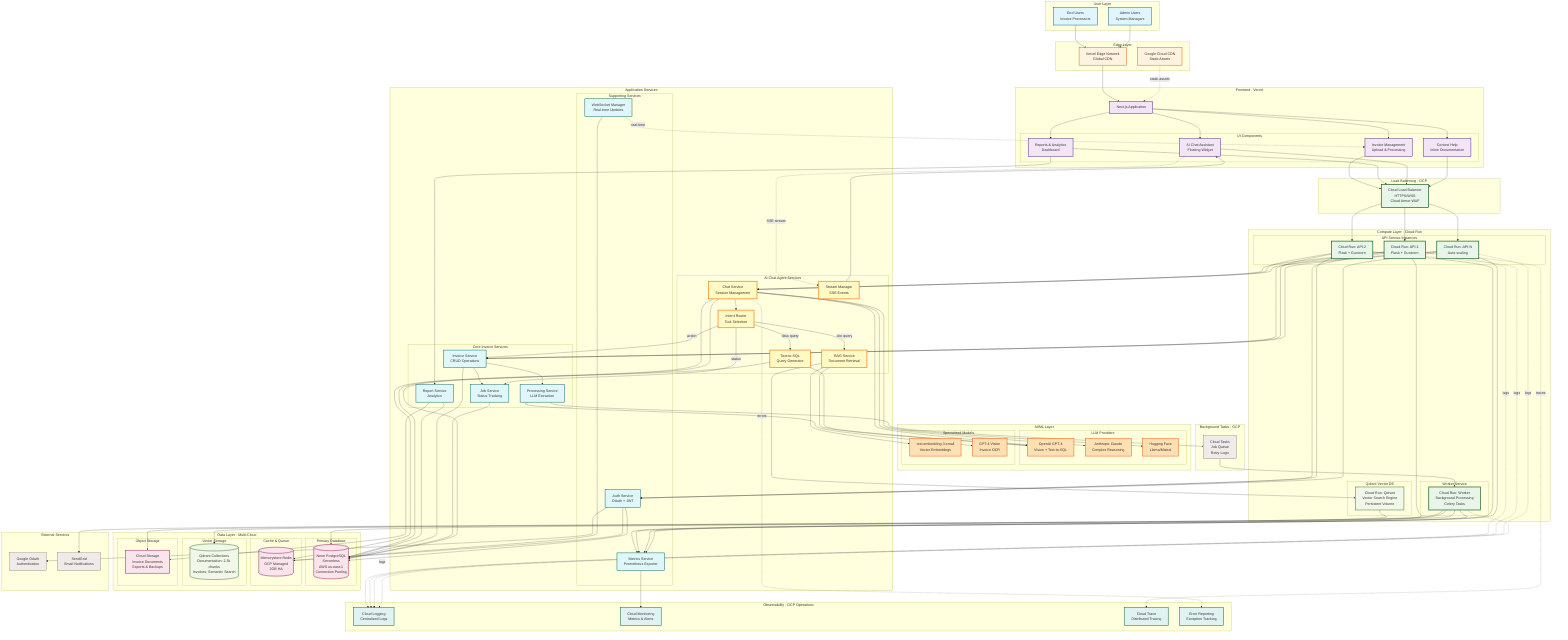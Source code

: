 graph TB
    %% Complete DoxIn System with AI Chat Agent Integration
    %% Production GCP Architecture

    subgraph "User Layer"
        Users[End Users<br/>Invoice Processors]
        Admins[Admin Users<br/>System Managers]
    end

    subgraph "Frontend - Vercel"
        NextJS[Next.js Application]

        subgraph "UI Components"
            InvoiceUI[Invoice Management<br/>Upload & Processing]
            ReportUI[Reports & Analytics<br/>Dashboard]
            ChatUI[AI Chat Assistant<br/>Floating Widget]
            HelpUI[Context Help<br/>Inline Documentation]
        end
    end

    subgraph "Edge Layer"
        Vercel[Vercel Edge Network<br/>Global CDN]
        CloudCDN[Google Cloud CDN<br/>Static Assets]
    end

    subgraph "Load Balancing - GCP"
        GLB[Cloud Load Balancer<br/>HTTPS/WSS<br/>Cloud Armor WAF]
    end

    subgraph "Compute Layer - Cloud Run"
        direction TB

        subgraph "API Service Instances"
            API1[Cloud Run: API-1<br/>Flask + Gunicorn]
            API2[Cloud Run: API-2<br/>Flask + Gunicorn]
            API3[Cloud Run: API-N<br/>Auto-scaling]
        end

        subgraph "Worker Service"
            Worker[Cloud Run: Worker<br/>Background Processing<br/>Celery Tasks]
        end

        subgraph "Qdrant Vector DB"
            QdrantService[Cloud Run: Qdrant<br/>Vector Search Engine<br/>Persistent Volume]
        end
    end

    subgraph "Application Services"
        direction TB

        subgraph "Core Invoice Services"
            InvoiceService[Invoice Service<br/>CRUD Operations]
            ProcessingService[Processing Service<br/>LLM Extraction]
            JobService[Job Service<br/>Status Tracking]
            ReportService[Report Service<br/>Analytics]
        end

        subgraph "AI Chat Agent Services"
            ChatService[Chat Service<br/>Session Management]
            IntentService[Intent Router<br/>Tool Selection]
            RAGService[RAG Service<br/>Document Retrieval]
            SQLService[Text-to-SQL<br/>Query Generator]
            StreamService[Stream Manager<br/>SSE Events]
        end

        subgraph "Supporting Services"
            AuthService[Auth Service<br/>OAuth + JWT]
            WSService[WebSocket Manager<br/>Real-time Updates]
            MetricsService[Metrics Service<br/>Prometheus Exporter]
        end
    end

    subgraph "AI/ML Layer"
        direction LR

        subgraph "LLM Providers"
            GPT4[OpenAI GPT-4<br/>Vision + Text-to-SQL]
            Claude[Anthropic Claude<br/>Complex Reasoning]
            HF[Hugging Face<br/>Llama/Mistral]
        end

        subgraph "Specialized Models"
            Embed[text-embedding-3-small<br/>Vector Embeddings]
            Vision[GPT-4 Vision<br/>Invoice OCR]
        end
    end

    subgraph "Data Layer - Multi-Cloud"
        direction TB

        subgraph "Primary Database"
            Neon[(Neon PostgreSQL<br/>Serverless<br/>AWS us-east-1<br/>Connection Pooling)]
        end

        subgraph "Cache & Queue"
            Memorystore[(Memorystore Redis<br/>GCP Managed<br/>2GB HA)]
        end

        subgraph "Vector Storage"
            Qdrant[(Qdrant Collections<br/>Documentation: 2.3k chunks<br/>Invoices: Semantic Search)]
        end

        subgraph "Object Storage"
            GCS[Cloud Storage<br/>Invoice Documents<br/>Exports & Backups]
        end
    end

    subgraph "Background Tasks - GCP"
        CloudTasks[Cloud Tasks<br/>Job Queue<br/>Retry Logic]
    end

    subgraph "External Services"
        OAuth[Google OAuth<br/>Authentication]
        Email[SendGrid<br/>Email Notifications]
    end

    subgraph "Observability - GCP Operations"
        direction TB
        CloudLog[Cloud Logging<br/>Centralized Logs]
        CloudMon[Cloud Monitoring<br/>Metrics & Alerts]
        CloudTrace[Cloud Trace<br/>Distributed Tracing]
        ErrorReport[Error Reporting<br/>Exception Tracking]
    end

    %% User flows
    Users --> Vercel
    Admins --> Vercel
    Vercel --> NextJS

    %% Frontend components
    NextJS --> InvoiceUI & ReportUI & ChatUI & HelpUI

    %% Edge and load balancing
    InvoiceUI --> GLB
    ReportUI --> GLB
    ChatUI --> GLB
    HelpUI --> GLB

    CloudCDN -.static assets.-> NextJS

    %% Load balancer to API instances
    GLB --> API1 & API2 & API3

    %% API instances to core services
    API1 --> InvoiceService & ChatService & AuthService
    API2 --> InvoiceService & ChatService & AuthService
    API3 --> InvoiceService & ChatService & AuthService

    %% Core invoice flow
    InvoiceService --> ProcessingService
    InvoiceService --> JobService
    ProcessingService --> Vision
    ProcessingService --> CloudTasks
    CloudTasks --> Worker
    Worker --> Neon
    Worker --> GCS

    %% Chat agent flow - Documentation queries
    ChatUI -.SSE stream.-> StreamService
    ChatService --> IntentService
    IntentService -->|doc query| RAGService
    RAGService --> Embed
    RAGService --> QdrantService
    QdrantService --> Qdrant
    RAGService --> GPT4

    %% Chat agent flow - Data queries
    IntentService -->|data query| SQLService
    SQLService --> GPT4
    SQLService --> Neon

    %% Chat agent flow - Actions
    IntentService -->|action| InvoiceService
    IntentService -->|status| JobService

    %% LLM orchestration
    ChatService --> GPT4 & Claude & HF
    StreamService --> ChatUI

    %% Report service
    ReportUI --> ReportService
    ReportService --> Neon
    ReportService --> GCS

    %% WebSocket real-time
    WSService --> Memorystore
    WSService -.real-time.-> InvoiceUI

    %% Auth flow
    AuthService --> OAuth
    AuthService --> Neon
    AuthService --> Memorystore

    %% Data persistence
    InvoiceService --> Neon
    JobService --> Neon
    ChatService --> Neon
    ChatService --> Memorystore

    %% Monitoring
    API1 --> MetricsService
    API2 --> MetricsService
    API3 --> MetricsService
    Worker --> MetricsService

    MetricsService --> CloudMon
    API1 -.logs.-> CloudLog
    API2 -.logs.-> CloudLog
    API3 -.logs.-> CloudLog
    Worker -.logs.-> CloudLog

    API1 -.traces.-> CloudTrace
    ChatService -.errors.-> ErrorReport

    %% Notifications
    Worker --> Email

    %% Styling
    classDef user fill:#e1f5fe,stroke:#01579b,stroke-width:2px
    classDef frontend fill:#f3e5f5,stroke:#4a148c,stroke-width:2px
    classDef edge fill:#fff3e0,stroke:#e65100,stroke-width:2px
    classDef compute fill:#e8f5e9,stroke:#1b5e20,stroke-width:3px
    classDef service fill:#e0f7fa,stroke:#006064,stroke-width:2px
    classDef chat fill:#fff9c4,stroke:#f57f17,stroke-width:3px
    classDef llm fill:#ffe0b2,stroke:#e65100,stroke-width:2px
    classDef data fill:#fce4ec,stroke:#880e4f,stroke-width:2px
    classDef vector fill:#f1f8e9,stroke:#33691e,stroke-width:2px
    classDef monitor fill:#e0f2f1,stroke:#004d40,stroke-width:2px
    classDef external fill:#efebe9,stroke:#3e2723,stroke-width:1px

    class Users,Admins user
    class NextJS,InvoiceUI,ReportUI,ChatUI,HelpUI frontend
    class Vercel,CloudCDN edge
    class GLB,API1,API2,API3,Worker,QdrantService compute
    class InvoiceService,ProcessingService,JobService,ReportService,AuthService,WSService,MetricsService service
    class ChatService,IntentService,RAGService,SQLService,StreamService chat
    class GPT4,Claude,HF,Embed,Vision llm
    class Neon,Memorystore,GCS data
    class Qdrant,QdrantService vector
    class CloudLog,CloudMon,CloudTrace,ErrorReport monitor
    class OAuth,Email,CloudTasks external